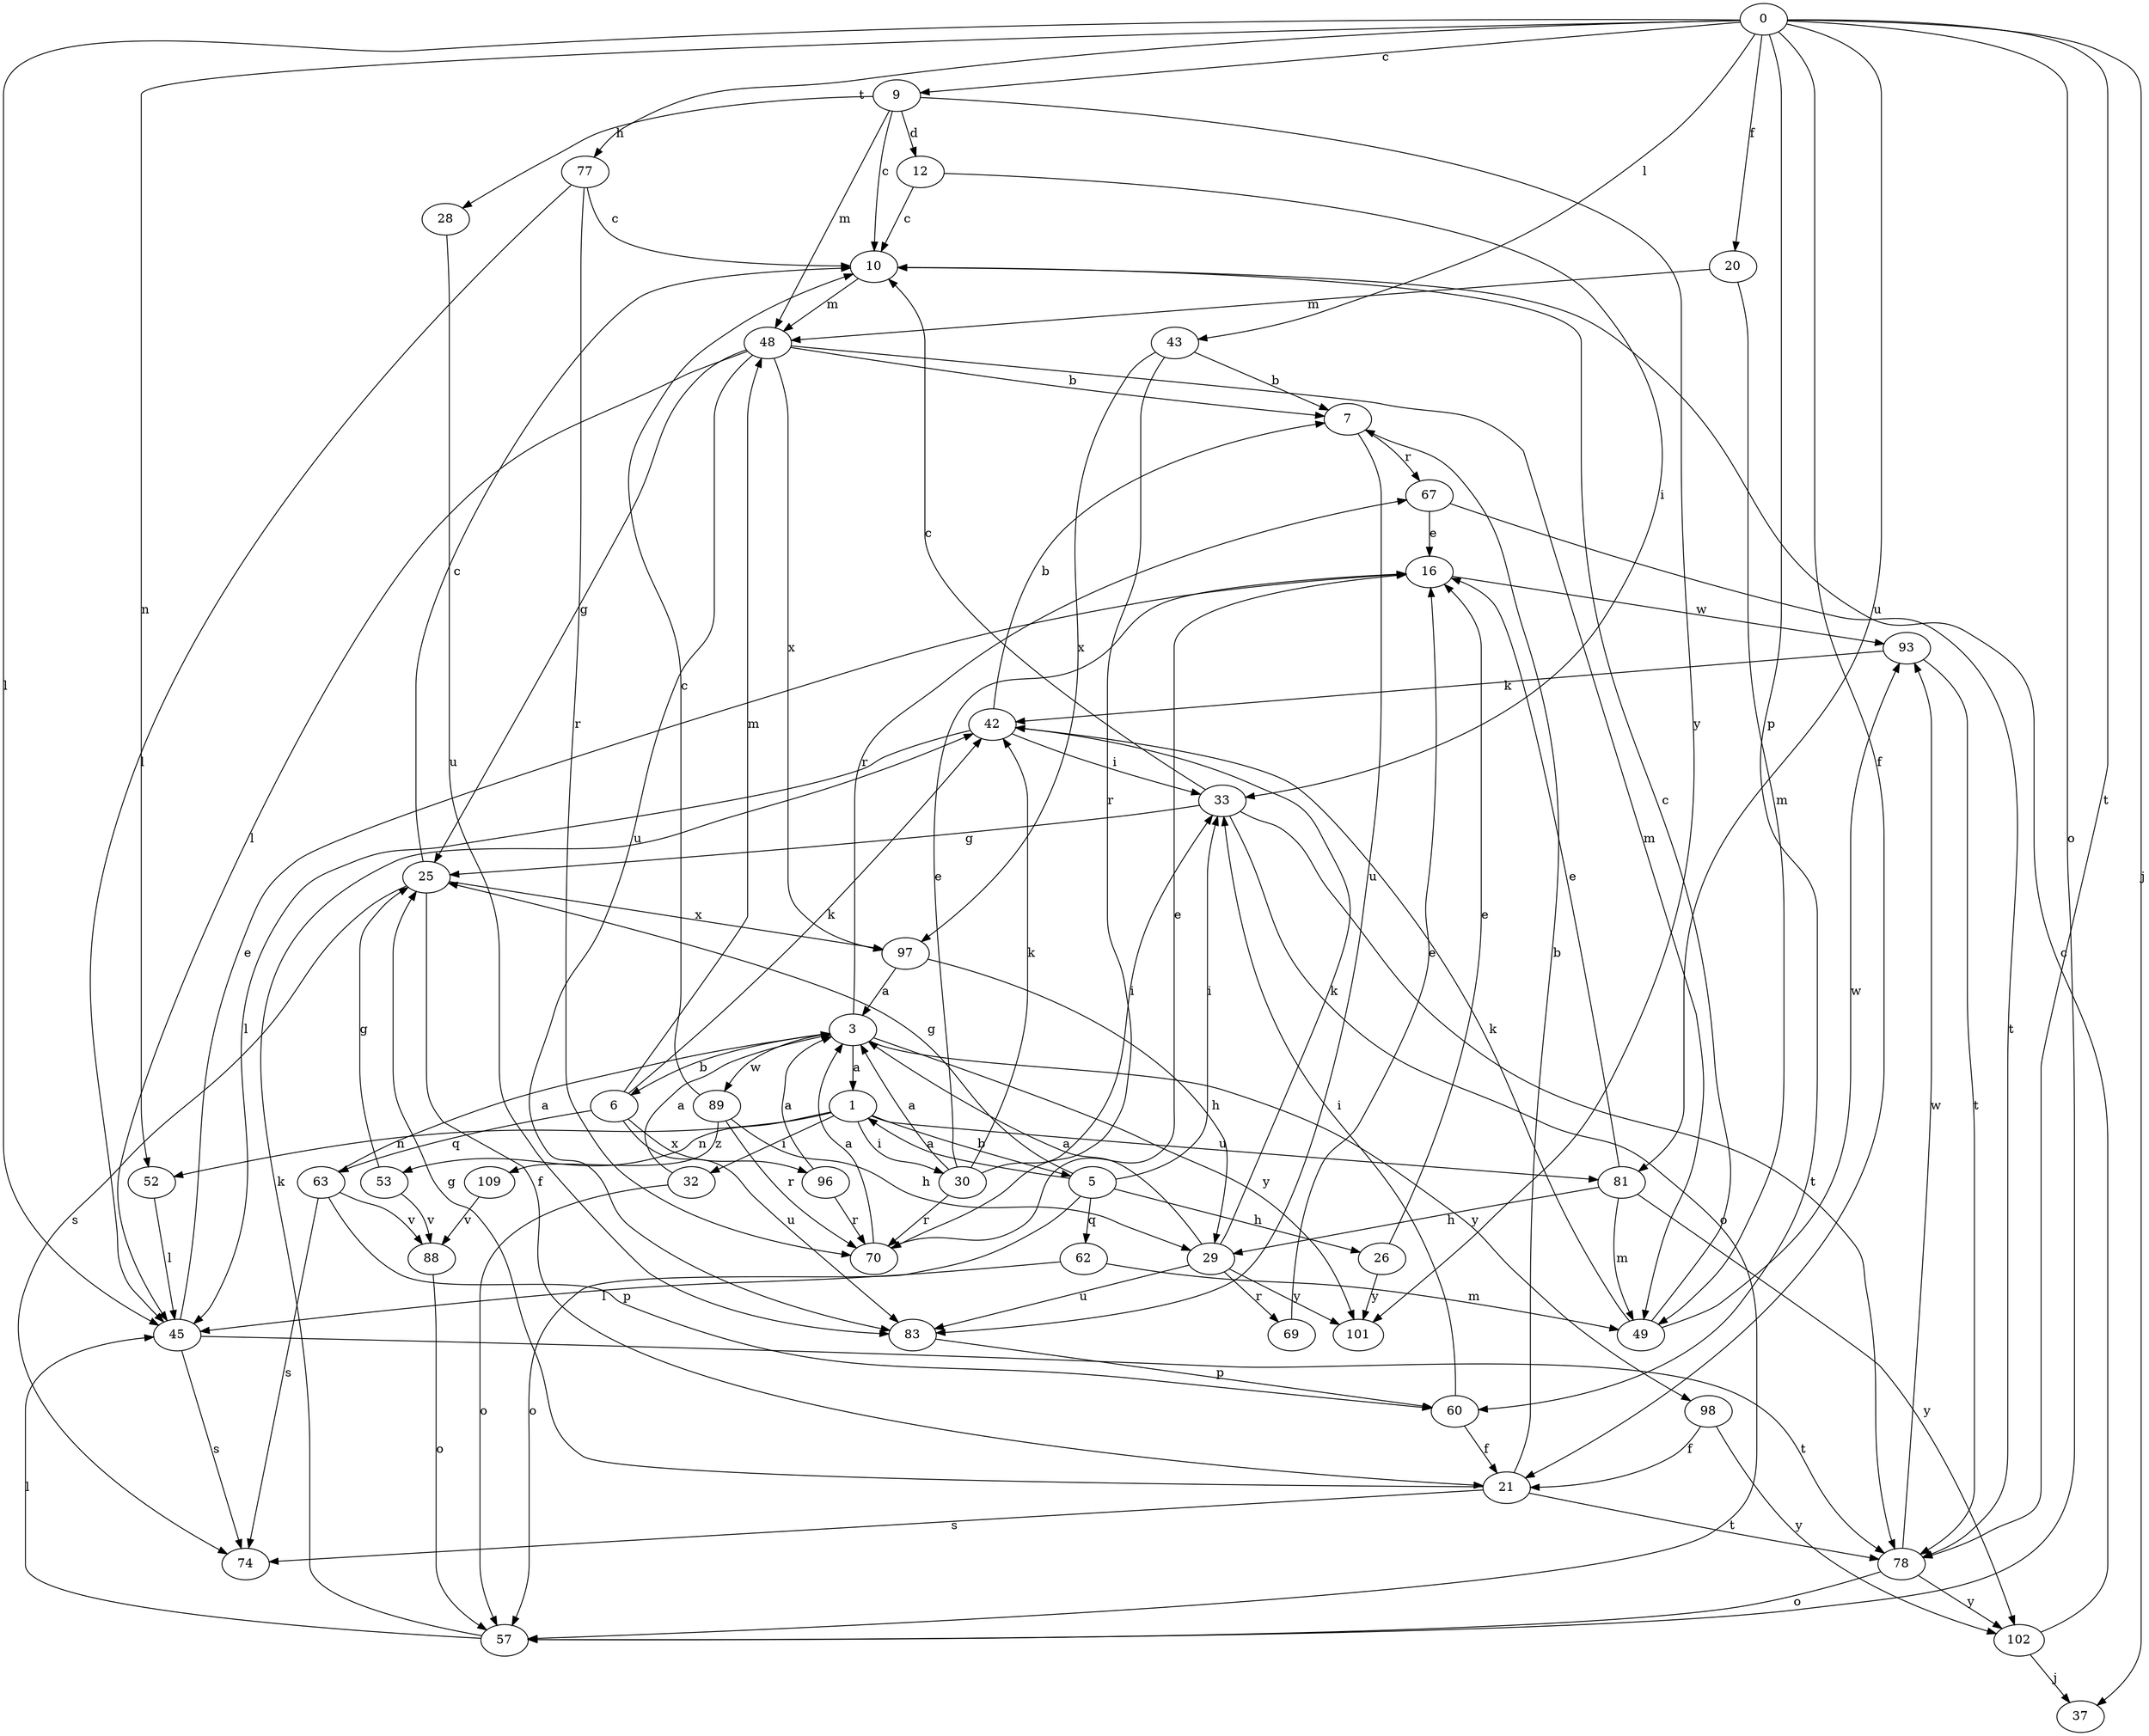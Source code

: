 strict digraph  {
0;
1;
3;
5;
6;
7;
9;
10;
12;
16;
20;
21;
25;
26;
28;
29;
30;
32;
33;
37;
42;
43;
45;
48;
49;
52;
53;
57;
60;
62;
63;
67;
69;
70;
74;
77;
78;
81;
83;
88;
89;
93;
96;
97;
98;
101;
102;
109;
0 -> 9  [label=c];
0 -> 20  [label=f];
0 -> 21  [label=f];
0 -> 37  [label=j];
0 -> 43  [label=l];
0 -> 45  [label=l];
0 -> 52  [label=n];
0 -> 57  [label=o];
0 -> 60  [label=p];
0 -> 77  [label=t];
0 -> 78  [label=t];
0 -> 81  [label=u];
1 -> 5  [label=b];
1 -> 30  [label=i];
1 -> 32  [label=i];
1 -> 52  [label=n];
1 -> 53  [label=n];
1 -> 81  [label=u];
3 -> 1  [label=a];
3 -> 6  [label=b];
3 -> 67  [label=r];
3 -> 89  [label=w];
3 -> 98  [label=y];
3 -> 101  [label=y];
5 -> 1  [label=a];
5 -> 25  [label=g];
5 -> 26  [label=h];
5 -> 33  [label=i];
5 -> 57  [label=o];
5 -> 62  [label=q];
6 -> 42  [label=k];
6 -> 48  [label=m];
6 -> 63  [label=q];
6 -> 83  [label=u];
6 -> 96  [label=x];
7 -> 67  [label=r];
7 -> 83  [label=u];
9 -> 10  [label=c];
9 -> 12  [label=d];
9 -> 28  [label=h];
9 -> 48  [label=m];
9 -> 101  [label=y];
10 -> 48  [label=m];
12 -> 10  [label=c];
12 -> 33  [label=i];
16 -> 93  [label=w];
20 -> 48  [label=m];
20 -> 49  [label=m];
21 -> 7  [label=b];
21 -> 25  [label=g];
21 -> 74  [label=s];
21 -> 78  [label=t];
25 -> 10  [label=c];
25 -> 21  [label=f];
25 -> 74  [label=s];
25 -> 97  [label=x];
26 -> 16  [label=e];
26 -> 101  [label=y];
28 -> 83  [label=u];
29 -> 3  [label=a];
29 -> 42  [label=k];
29 -> 69  [label=r];
29 -> 83  [label=u];
29 -> 101  [label=y];
30 -> 3  [label=a];
30 -> 16  [label=e];
30 -> 33  [label=i];
30 -> 42  [label=k];
30 -> 70  [label=r];
32 -> 3  [label=a];
32 -> 57  [label=o];
33 -> 10  [label=c];
33 -> 25  [label=g];
33 -> 57  [label=o];
33 -> 78  [label=t];
42 -> 7  [label=b];
42 -> 33  [label=i];
42 -> 45  [label=l];
43 -> 7  [label=b];
43 -> 70  [label=r];
43 -> 97  [label=x];
45 -> 16  [label=e];
45 -> 74  [label=s];
45 -> 78  [label=t];
48 -> 7  [label=b];
48 -> 25  [label=g];
48 -> 45  [label=l];
48 -> 49  [label=m];
48 -> 83  [label=u];
48 -> 97  [label=x];
49 -> 10  [label=c];
49 -> 42  [label=k];
49 -> 93  [label=w];
52 -> 45  [label=l];
53 -> 25  [label=g];
53 -> 88  [label=v];
57 -> 42  [label=k];
57 -> 45  [label=l];
60 -> 21  [label=f];
60 -> 33  [label=i];
62 -> 45  [label=l];
62 -> 49  [label=m];
63 -> 3  [label=a];
63 -> 60  [label=p];
63 -> 74  [label=s];
63 -> 88  [label=v];
67 -> 16  [label=e];
67 -> 78  [label=t];
69 -> 16  [label=e];
70 -> 3  [label=a];
70 -> 16  [label=e];
77 -> 10  [label=c];
77 -> 45  [label=l];
77 -> 70  [label=r];
78 -> 57  [label=o];
78 -> 93  [label=w];
78 -> 102  [label=y];
81 -> 16  [label=e];
81 -> 29  [label=h];
81 -> 49  [label=m];
81 -> 102  [label=y];
83 -> 60  [label=p];
88 -> 57  [label=o];
89 -> 10  [label=c];
89 -> 29  [label=h];
89 -> 70  [label=r];
89 -> 109  [label=z];
93 -> 42  [label=k];
93 -> 78  [label=t];
96 -> 3  [label=a];
96 -> 70  [label=r];
97 -> 3  [label=a];
97 -> 29  [label=h];
98 -> 21  [label=f];
98 -> 102  [label=y];
102 -> 10  [label=c];
102 -> 37  [label=j];
109 -> 88  [label=v];
}
